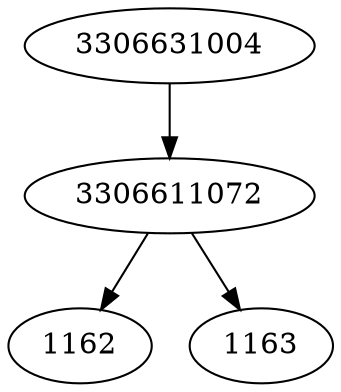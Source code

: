 strict digraph  {
3306611072;
1162;
1163;
3306631004;
3306611072 -> 1162;
3306611072 -> 1163;
3306631004 -> 3306611072;
}
